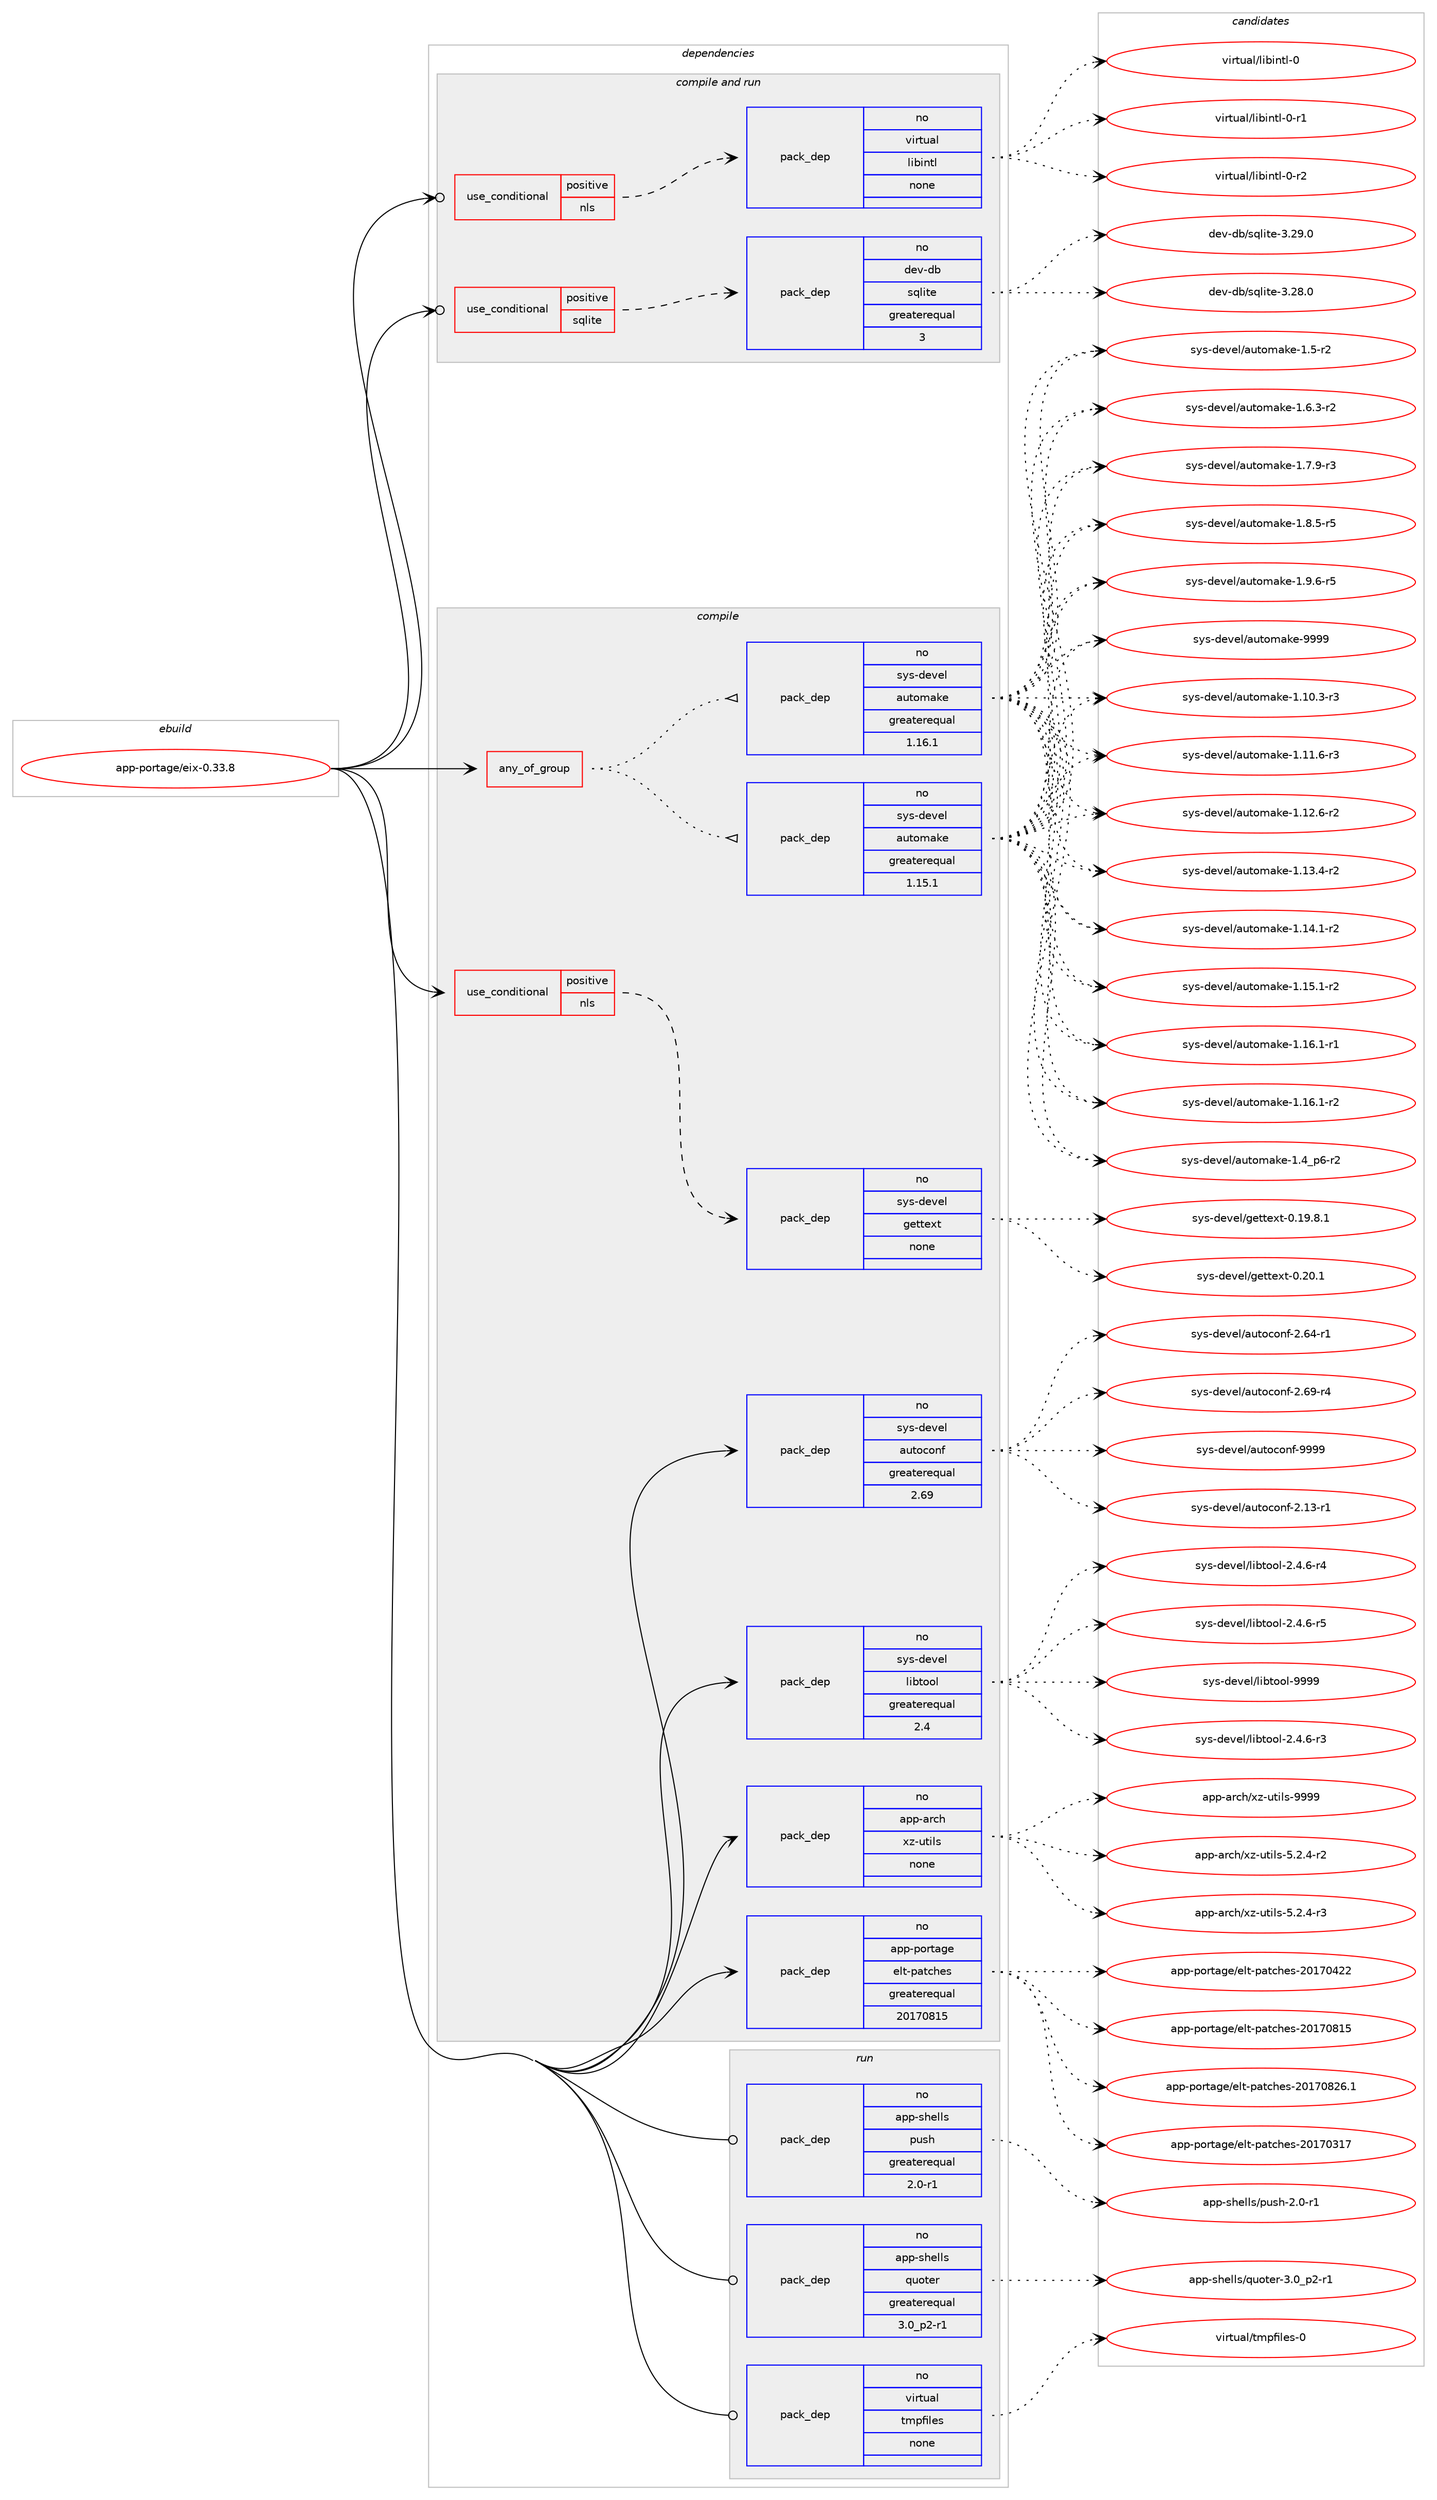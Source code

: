 digraph prolog {

# *************
# Graph options
# *************

newrank=true;
concentrate=true;
compound=true;
graph [rankdir=LR,fontname=Helvetica,fontsize=10,ranksep=1.5];#, ranksep=2.5, nodesep=0.2];
edge  [arrowhead=vee];
node  [fontname=Helvetica,fontsize=10];

# **********
# The ebuild
# **********

subgraph cluster_leftcol {
color=gray;
rank=same;
label=<<i>ebuild</i>>;
id [label="app-portage/eix-0.33.8", color=red, width=4, href="../app-portage/eix-0.33.8.svg"];
}

# ****************
# The dependencies
# ****************

subgraph cluster_midcol {
color=gray;
label=<<i>dependencies</i>>;
subgraph cluster_compile {
fillcolor="#eeeeee";
style=filled;
label=<<i>compile</i>>;
subgraph any8814 {
dependency504916 [label=<<TABLE BORDER="0" CELLBORDER="1" CELLSPACING="0" CELLPADDING="4"><TR><TD CELLPADDING="10">any_of_group</TD></TR></TABLE>>, shape=none, color=red];subgraph pack375425 {
dependency504917 [label=<<TABLE BORDER="0" CELLBORDER="1" CELLSPACING="0" CELLPADDING="4" WIDTH="220"><TR><TD ROWSPAN="6" CELLPADDING="30">pack_dep</TD></TR><TR><TD WIDTH="110">no</TD></TR><TR><TD>sys-devel</TD></TR><TR><TD>automake</TD></TR><TR><TD>greaterequal</TD></TR><TR><TD>1.16.1</TD></TR></TABLE>>, shape=none, color=blue];
}
dependency504916:e -> dependency504917:w [weight=20,style="dotted",arrowhead="oinv"];
subgraph pack375426 {
dependency504918 [label=<<TABLE BORDER="0" CELLBORDER="1" CELLSPACING="0" CELLPADDING="4" WIDTH="220"><TR><TD ROWSPAN="6" CELLPADDING="30">pack_dep</TD></TR><TR><TD WIDTH="110">no</TD></TR><TR><TD>sys-devel</TD></TR><TR><TD>automake</TD></TR><TR><TD>greaterequal</TD></TR><TR><TD>1.15.1</TD></TR></TABLE>>, shape=none, color=blue];
}
dependency504916:e -> dependency504918:w [weight=20,style="dotted",arrowhead="oinv"];
}
id:e -> dependency504916:w [weight=20,style="solid",arrowhead="vee"];
subgraph cond120361 {
dependency504919 [label=<<TABLE BORDER="0" CELLBORDER="1" CELLSPACING="0" CELLPADDING="4"><TR><TD ROWSPAN="3" CELLPADDING="10">use_conditional</TD></TR><TR><TD>positive</TD></TR><TR><TD>nls</TD></TR></TABLE>>, shape=none, color=red];
subgraph pack375427 {
dependency504920 [label=<<TABLE BORDER="0" CELLBORDER="1" CELLSPACING="0" CELLPADDING="4" WIDTH="220"><TR><TD ROWSPAN="6" CELLPADDING="30">pack_dep</TD></TR><TR><TD WIDTH="110">no</TD></TR><TR><TD>sys-devel</TD></TR><TR><TD>gettext</TD></TR><TR><TD>none</TD></TR><TR><TD></TD></TR></TABLE>>, shape=none, color=blue];
}
dependency504919:e -> dependency504920:w [weight=20,style="dashed",arrowhead="vee"];
}
id:e -> dependency504919:w [weight=20,style="solid",arrowhead="vee"];
subgraph pack375428 {
dependency504921 [label=<<TABLE BORDER="0" CELLBORDER="1" CELLSPACING="0" CELLPADDING="4" WIDTH="220"><TR><TD ROWSPAN="6" CELLPADDING="30">pack_dep</TD></TR><TR><TD WIDTH="110">no</TD></TR><TR><TD>app-arch</TD></TR><TR><TD>xz-utils</TD></TR><TR><TD>none</TD></TR><TR><TD></TD></TR></TABLE>>, shape=none, color=blue];
}
id:e -> dependency504921:w [weight=20,style="solid",arrowhead="vee"];
subgraph pack375429 {
dependency504922 [label=<<TABLE BORDER="0" CELLBORDER="1" CELLSPACING="0" CELLPADDING="4" WIDTH="220"><TR><TD ROWSPAN="6" CELLPADDING="30">pack_dep</TD></TR><TR><TD WIDTH="110">no</TD></TR><TR><TD>app-portage</TD></TR><TR><TD>elt-patches</TD></TR><TR><TD>greaterequal</TD></TR><TR><TD>20170815</TD></TR></TABLE>>, shape=none, color=blue];
}
id:e -> dependency504922:w [weight=20,style="solid",arrowhead="vee"];
subgraph pack375430 {
dependency504923 [label=<<TABLE BORDER="0" CELLBORDER="1" CELLSPACING="0" CELLPADDING="4" WIDTH="220"><TR><TD ROWSPAN="6" CELLPADDING="30">pack_dep</TD></TR><TR><TD WIDTH="110">no</TD></TR><TR><TD>sys-devel</TD></TR><TR><TD>autoconf</TD></TR><TR><TD>greaterequal</TD></TR><TR><TD>2.69</TD></TR></TABLE>>, shape=none, color=blue];
}
id:e -> dependency504923:w [weight=20,style="solid",arrowhead="vee"];
subgraph pack375431 {
dependency504924 [label=<<TABLE BORDER="0" CELLBORDER="1" CELLSPACING="0" CELLPADDING="4" WIDTH="220"><TR><TD ROWSPAN="6" CELLPADDING="30">pack_dep</TD></TR><TR><TD WIDTH="110">no</TD></TR><TR><TD>sys-devel</TD></TR><TR><TD>libtool</TD></TR><TR><TD>greaterequal</TD></TR><TR><TD>2.4</TD></TR></TABLE>>, shape=none, color=blue];
}
id:e -> dependency504924:w [weight=20,style="solid",arrowhead="vee"];
}
subgraph cluster_compileandrun {
fillcolor="#eeeeee";
style=filled;
label=<<i>compile and run</i>>;
subgraph cond120362 {
dependency504925 [label=<<TABLE BORDER="0" CELLBORDER="1" CELLSPACING="0" CELLPADDING="4"><TR><TD ROWSPAN="3" CELLPADDING="10">use_conditional</TD></TR><TR><TD>positive</TD></TR><TR><TD>nls</TD></TR></TABLE>>, shape=none, color=red];
subgraph pack375432 {
dependency504926 [label=<<TABLE BORDER="0" CELLBORDER="1" CELLSPACING="0" CELLPADDING="4" WIDTH="220"><TR><TD ROWSPAN="6" CELLPADDING="30">pack_dep</TD></TR><TR><TD WIDTH="110">no</TD></TR><TR><TD>virtual</TD></TR><TR><TD>libintl</TD></TR><TR><TD>none</TD></TR><TR><TD></TD></TR></TABLE>>, shape=none, color=blue];
}
dependency504925:e -> dependency504926:w [weight=20,style="dashed",arrowhead="vee"];
}
id:e -> dependency504925:w [weight=20,style="solid",arrowhead="odotvee"];
subgraph cond120363 {
dependency504927 [label=<<TABLE BORDER="0" CELLBORDER="1" CELLSPACING="0" CELLPADDING="4"><TR><TD ROWSPAN="3" CELLPADDING="10">use_conditional</TD></TR><TR><TD>positive</TD></TR><TR><TD>sqlite</TD></TR></TABLE>>, shape=none, color=red];
subgraph pack375433 {
dependency504928 [label=<<TABLE BORDER="0" CELLBORDER="1" CELLSPACING="0" CELLPADDING="4" WIDTH="220"><TR><TD ROWSPAN="6" CELLPADDING="30">pack_dep</TD></TR><TR><TD WIDTH="110">no</TD></TR><TR><TD>dev-db</TD></TR><TR><TD>sqlite</TD></TR><TR><TD>greaterequal</TD></TR><TR><TD>3</TD></TR></TABLE>>, shape=none, color=blue];
}
dependency504927:e -> dependency504928:w [weight=20,style="dashed",arrowhead="vee"];
}
id:e -> dependency504927:w [weight=20,style="solid",arrowhead="odotvee"];
}
subgraph cluster_run {
fillcolor="#eeeeee";
style=filled;
label=<<i>run</i>>;
subgraph pack375434 {
dependency504929 [label=<<TABLE BORDER="0" CELLBORDER="1" CELLSPACING="0" CELLPADDING="4" WIDTH="220"><TR><TD ROWSPAN="6" CELLPADDING="30">pack_dep</TD></TR><TR><TD WIDTH="110">no</TD></TR><TR><TD>app-shells</TD></TR><TR><TD>push</TD></TR><TR><TD>greaterequal</TD></TR><TR><TD>2.0-r1</TD></TR></TABLE>>, shape=none, color=blue];
}
id:e -> dependency504929:w [weight=20,style="solid",arrowhead="odot"];
subgraph pack375435 {
dependency504930 [label=<<TABLE BORDER="0" CELLBORDER="1" CELLSPACING="0" CELLPADDING="4" WIDTH="220"><TR><TD ROWSPAN="6" CELLPADDING="30">pack_dep</TD></TR><TR><TD WIDTH="110">no</TD></TR><TR><TD>app-shells</TD></TR><TR><TD>quoter</TD></TR><TR><TD>greaterequal</TD></TR><TR><TD>3.0_p2-r1</TD></TR></TABLE>>, shape=none, color=blue];
}
id:e -> dependency504930:w [weight=20,style="solid",arrowhead="odot"];
subgraph pack375436 {
dependency504931 [label=<<TABLE BORDER="0" CELLBORDER="1" CELLSPACING="0" CELLPADDING="4" WIDTH="220"><TR><TD ROWSPAN="6" CELLPADDING="30">pack_dep</TD></TR><TR><TD WIDTH="110">no</TD></TR><TR><TD>virtual</TD></TR><TR><TD>tmpfiles</TD></TR><TR><TD>none</TD></TR><TR><TD></TD></TR></TABLE>>, shape=none, color=blue];
}
id:e -> dependency504931:w [weight=20,style="solid",arrowhead="odot"];
}
}

# **************
# The candidates
# **************

subgraph cluster_choices {
rank=same;
color=gray;
label=<<i>candidates</i>>;

subgraph choice375425 {
color=black;
nodesep=1;
choice11512111545100101118101108479711711611110997107101454946494846514511451 [label="sys-devel/automake-1.10.3-r3", color=red, width=4,href="../sys-devel/automake-1.10.3-r3.svg"];
choice11512111545100101118101108479711711611110997107101454946494946544511451 [label="sys-devel/automake-1.11.6-r3", color=red, width=4,href="../sys-devel/automake-1.11.6-r3.svg"];
choice11512111545100101118101108479711711611110997107101454946495046544511450 [label="sys-devel/automake-1.12.6-r2", color=red, width=4,href="../sys-devel/automake-1.12.6-r2.svg"];
choice11512111545100101118101108479711711611110997107101454946495146524511450 [label="sys-devel/automake-1.13.4-r2", color=red, width=4,href="../sys-devel/automake-1.13.4-r2.svg"];
choice11512111545100101118101108479711711611110997107101454946495246494511450 [label="sys-devel/automake-1.14.1-r2", color=red, width=4,href="../sys-devel/automake-1.14.1-r2.svg"];
choice11512111545100101118101108479711711611110997107101454946495346494511450 [label="sys-devel/automake-1.15.1-r2", color=red, width=4,href="../sys-devel/automake-1.15.1-r2.svg"];
choice11512111545100101118101108479711711611110997107101454946495446494511449 [label="sys-devel/automake-1.16.1-r1", color=red, width=4,href="../sys-devel/automake-1.16.1-r1.svg"];
choice11512111545100101118101108479711711611110997107101454946495446494511450 [label="sys-devel/automake-1.16.1-r2", color=red, width=4,href="../sys-devel/automake-1.16.1-r2.svg"];
choice115121115451001011181011084797117116111109971071014549465295112544511450 [label="sys-devel/automake-1.4_p6-r2", color=red, width=4,href="../sys-devel/automake-1.4_p6-r2.svg"];
choice11512111545100101118101108479711711611110997107101454946534511450 [label="sys-devel/automake-1.5-r2", color=red, width=4,href="../sys-devel/automake-1.5-r2.svg"];
choice115121115451001011181011084797117116111109971071014549465446514511450 [label="sys-devel/automake-1.6.3-r2", color=red, width=4,href="../sys-devel/automake-1.6.3-r2.svg"];
choice115121115451001011181011084797117116111109971071014549465546574511451 [label="sys-devel/automake-1.7.9-r3", color=red, width=4,href="../sys-devel/automake-1.7.9-r3.svg"];
choice115121115451001011181011084797117116111109971071014549465646534511453 [label="sys-devel/automake-1.8.5-r5", color=red, width=4,href="../sys-devel/automake-1.8.5-r5.svg"];
choice115121115451001011181011084797117116111109971071014549465746544511453 [label="sys-devel/automake-1.9.6-r5", color=red, width=4,href="../sys-devel/automake-1.9.6-r5.svg"];
choice115121115451001011181011084797117116111109971071014557575757 [label="sys-devel/automake-9999", color=red, width=4,href="../sys-devel/automake-9999.svg"];
dependency504917:e -> choice11512111545100101118101108479711711611110997107101454946494846514511451:w [style=dotted,weight="100"];
dependency504917:e -> choice11512111545100101118101108479711711611110997107101454946494946544511451:w [style=dotted,weight="100"];
dependency504917:e -> choice11512111545100101118101108479711711611110997107101454946495046544511450:w [style=dotted,weight="100"];
dependency504917:e -> choice11512111545100101118101108479711711611110997107101454946495146524511450:w [style=dotted,weight="100"];
dependency504917:e -> choice11512111545100101118101108479711711611110997107101454946495246494511450:w [style=dotted,weight="100"];
dependency504917:e -> choice11512111545100101118101108479711711611110997107101454946495346494511450:w [style=dotted,weight="100"];
dependency504917:e -> choice11512111545100101118101108479711711611110997107101454946495446494511449:w [style=dotted,weight="100"];
dependency504917:e -> choice11512111545100101118101108479711711611110997107101454946495446494511450:w [style=dotted,weight="100"];
dependency504917:e -> choice115121115451001011181011084797117116111109971071014549465295112544511450:w [style=dotted,weight="100"];
dependency504917:e -> choice11512111545100101118101108479711711611110997107101454946534511450:w [style=dotted,weight="100"];
dependency504917:e -> choice115121115451001011181011084797117116111109971071014549465446514511450:w [style=dotted,weight="100"];
dependency504917:e -> choice115121115451001011181011084797117116111109971071014549465546574511451:w [style=dotted,weight="100"];
dependency504917:e -> choice115121115451001011181011084797117116111109971071014549465646534511453:w [style=dotted,weight="100"];
dependency504917:e -> choice115121115451001011181011084797117116111109971071014549465746544511453:w [style=dotted,weight="100"];
dependency504917:e -> choice115121115451001011181011084797117116111109971071014557575757:w [style=dotted,weight="100"];
}
subgraph choice375426 {
color=black;
nodesep=1;
choice11512111545100101118101108479711711611110997107101454946494846514511451 [label="sys-devel/automake-1.10.3-r3", color=red, width=4,href="../sys-devel/automake-1.10.3-r3.svg"];
choice11512111545100101118101108479711711611110997107101454946494946544511451 [label="sys-devel/automake-1.11.6-r3", color=red, width=4,href="../sys-devel/automake-1.11.6-r3.svg"];
choice11512111545100101118101108479711711611110997107101454946495046544511450 [label="sys-devel/automake-1.12.6-r2", color=red, width=4,href="../sys-devel/automake-1.12.6-r2.svg"];
choice11512111545100101118101108479711711611110997107101454946495146524511450 [label="sys-devel/automake-1.13.4-r2", color=red, width=4,href="../sys-devel/automake-1.13.4-r2.svg"];
choice11512111545100101118101108479711711611110997107101454946495246494511450 [label="sys-devel/automake-1.14.1-r2", color=red, width=4,href="../sys-devel/automake-1.14.1-r2.svg"];
choice11512111545100101118101108479711711611110997107101454946495346494511450 [label="sys-devel/automake-1.15.1-r2", color=red, width=4,href="../sys-devel/automake-1.15.1-r2.svg"];
choice11512111545100101118101108479711711611110997107101454946495446494511449 [label="sys-devel/automake-1.16.1-r1", color=red, width=4,href="../sys-devel/automake-1.16.1-r1.svg"];
choice11512111545100101118101108479711711611110997107101454946495446494511450 [label="sys-devel/automake-1.16.1-r2", color=red, width=4,href="../sys-devel/automake-1.16.1-r2.svg"];
choice115121115451001011181011084797117116111109971071014549465295112544511450 [label="sys-devel/automake-1.4_p6-r2", color=red, width=4,href="../sys-devel/automake-1.4_p6-r2.svg"];
choice11512111545100101118101108479711711611110997107101454946534511450 [label="sys-devel/automake-1.5-r2", color=red, width=4,href="../sys-devel/automake-1.5-r2.svg"];
choice115121115451001011181011084797117116111109971071014549465446514511450 [label="sys-devel/automake-1.6.3-r2", color=red, width=4,href="../sys-devel/automake-1.6.3-r2.svg"];
choice115121115451001011181011084797117116111109971071014549465546574511451 [label="sys-devel/automake-1.7.9-r3", color=red, width=4,href="../sys-devel/automake-1.7.9-r3.svg"];
choice115121115451001011181011084797117116111109971071014549465646534511453 [label="sys-devel/automake-1.8.5-r5", color=red, width=4,href="../sys-devel/automake-1.8.5-r5.svg"];
choice115121115451001011181011084797117116111109971071014549465746544511453 [label="sys-devel/automake-1.9.6-r5", color=red, width=4,href="../sys-devel/automake-1.9.6-r5.svg"];
choice115121115451001011181011084797117116111109971071014557575757 [label="sys-devel/automake-9999", color=red, width=4,href="../sys-devel/automake-9999.svg"];
dependency504918:e -> choice11512111545100101118101108479711711611110997107101454946494846514511451:w [style=dotted,weight="100"];
dependency504918:e -> choice11512111545100101118101108479711711611110997107101454946494946544511451:w [style=dotted,weight="100"];
dependency504918:e -> choice11512111545100101118101108479711711611110997107101454946495046544511450:w [style=dotted,weight="100"];
dependency504918:e -> choice11512111545100101118101108479711711611110997107101454946495146524511450:w [style=dotted,weight="100"];
dependency504918:e -> choice11512111545100101118101108479711711611110997107101454946495246494511450:w [style=dotted,weight="100"];
dependency504918:e -> choice11512111545100101118101108479711711611110997107101454946495346494511450:w [style=dotted,weight="100"];
dependency504918:e -> choice11512111545100101118101108479711711611110997107101454946495446494511449:w [style=dotted,weight="100"];
dependency504918:e -> choice11512111545100101118101108479711711611110997107101454946495446494511450:w [style=dotted,weight="100"];
dependency504918:e -> choice115121115451001011181011084797117116111109971071014549465295112544511450:w [style=dotted,weight="100"];
dependency504918:e -> choice11512111545100101118101108479711711611110997107101454946534511450:w [style=dotted,weight="100"];
dependency504918:e -> choice115121115451001011181011084797117116111109971071014549465446514511450:w [style=dotted,weight="100"];
dependency504918:e -> choice115121115451001011181011084797117116111109971071014549465546574511451:w [style=dotted,weight="100"];
dependency504918:e -> choice115121115451001011181011084797117116111109971071014549465646534511453:w [style=dotted,weight="100"];
dependency504918:e -> choice115121115451001011181011084797117116111109971071014549465746544511453:w [style=dotted,weight="100"];
dependency504918:e -> choice115121115451001011181011084797117116111109971071014557575757:w [style=dotted,weight="100"];
}
subgraph choice375427 {
color=black;
nodesep=1;
choice1151211154510010111810110847103101116116101120116454846495746564649 [label="sys-devel/gettext-0.19.8.1", color=red, width=4,href="../sys-devel/gettext-0.19.8.1.svg"];
choice115121115451001011181011084710310111611610112011645484650484649 [label="sys-devel/gettext-0.20.1", color=red, width=4,href="../sys-devel/gettext-0.20.1.svg"];
dependency504920:e -> choice1151211154510010111810110847103101116116101120116454846495746564649:w [style=dotted,weight="100"];
dependency504920:e -> choice115121115451001011181011084710310111611610112011645484650484649:w [style=dotted,weight="100"];
}
subgraph choice375428 {
color=black;
nodesep=1;
choice9711211245971149910447120122451171161051081154553465046524511450 [label="app-arch/xz-utils-5.2.4-r2", color=red, width=4,href="../app-arch/xz-utils-5.2.4-r2.svg"];
choice9711211245971149910447120122451171161051081154553465046524511451 [label="app-arch/xz-utils-5.2.4-r3", color=red, width=4,href="../app-arch/xz-utils-5.2.4-r3.svg"];
choice9711211245971149910447120122451171161051081154557575757 [label="app-arch/xz-utils-9999", color=red, width=4,href="../app-arch/xz-utils-9999.svg"];
dependency504921:e -> choice9711211245971149910447120122451171161051081154553465046524511450:w [style=dotted,weight="100"];
dependency504921:e -> choice9711211245971149910447120122451171161051081154553465046524511451:w [style=dotted,weight="100"];
dependency504921:e -> choice9711211245971149910447120122451171161051081154557575757:w [style=dotted,weight="100"];
}
subgraph choice375429 {
color=black;
nodesep=1;
choice97112112451121111141169710310147101108116451129711699104101115455048495548514955 [label="app-portage/elt-patches-20170317", color=red, width=4,href="../app-portage/elt-patches-20170317.svg"];
choice97112112451121111141169710310147101108116451129711699104101115455048495548525050 [label="app-portage/elt-patches-20170422", color=red, width=4,href="../app-portage/elt-patches-20170422.svg"];
choice97112112451121111141169710310147101108116451129711699104101115455048495548564953 [label="app-portage/elt-patches-20170815", color=red, width=4,href="../app-portage/elt-patches-20170815.svg"];
choice971121124511211111411697103101471011081164511297116991041011154550484955485650544649 [label="app-portage/elt-patches-20170826.1", color=red, width=4,href="../app-portage/elt-patches-20170826.1.svg"];
dependency504922:e -> choice97112112451121111141169710310147101108116451129711699104101115455048495548514955:w [style=dotted,weight="100"];
dependency504922:e -> choice97112112451121111141169710310147101108116451129711699104101115455048495548525050:w [style=dotted,weight="100"];
dependency504922:e -> choice97112112451121111141169710310147101108116451129711699104101115455048495548564953:w [style=dotted,weight="100"];
dependency504922:e -> choice971121124511211111411697103101471011081164511297116991041011154550484955485650544649:w [style=dotted,weight="100"];
}
subgraph choice375430 {
color=black;
nodesep=1;
choice1151211154510010111810110847971171161119911111010245504649514511449 [label="sys-devel/autoconf-2.13-r1", color=red, width=4,href="../sys-devel/autoconf-2.13-r1.svg"];
choice1151211154510010111810110847971171161119911111010245504654524511449 [label="sys-devel/autoconf-2.64-r1", color=red, width=4,href="../sys-devel/autoconf-2.64-r1.svg"];
choice1151211154510010111810110847971171161119911111010245504654574511452 [label="sys-devel/autoconf-2.69-r4", color=red, width=4,href="../sys-devel/autoconf-2.69-r4.svg"];
choice115121115451001011181011084797117116111991111101024557575757 [label="sys-devel/autoconf-9999", color=red, width=4,href="../sys-devel/autoconf-9999.svg"];
dependency504923:e -> choice1151211154510010111810110847971171161119911111010245504649514511449:w [style=dotted,weight="100"];
dependency504923:e -> choice1151211154510010111810110847971171161119911111010245504654524511449:w [style=dotted,weight="100"];
dependency504923:e -> choice1151211154510010111810110847971171161119911111010245504654574511452:w [style=dotted,weight="100"];
dependency504923:e -> choice115121115451001011181011084797117116111991111101024557575757:w [style=dotted,weight="100"];
}
subgraph choice375431 {
color=black;
nodesep=1;
choice1151211154510010111810110847108105981161111111084550465246544511451 [label="sys-devel/libtool-2.4.6-r3", color=red, width=4,href="../sys-devel/libtool-2.4.6-r3.svg"];
choice1151211154510010111810110847108105981161111111084550465246544511452 [label="sys-devel/libtool-2.4.6-r4", color=red, width=4,href="../sys-devel/libtool-2.4.6-r4.svg"];
choice1151211154510010111810110847108105981161111111084550465246544511453 [label="sys-devel/libtool-2.4.6-r5", color=red, width=4,href="../sys-devel/libtool-2.4.6-r5.svg"];
choice1151211154510010111810110847108105981161111111084557575757 [label="sys-devel/libtool-9999", color=red, width=4,href="../sys-devel/libtool-9999.svg"];
dependency504924:e -> choice1151211154510010111810110847108105981161111111084550465246544511451:w [style=dotted,weight="100"];
dependency504924:e -> choice1151211154510010111810110847108105981161111111084550465246544511452:w [style=dotted,weight="100"];
dependency504924:e -> choice1151211154510010111810110847108105981161111111084550465246544511453:w [style=dotted,weight="100"];
dependency504924:e -> choice1151211154510010111810110847108105981161111111084557575757:w [style=dotted,weight="100"];
}
subgraph choice375432 {
color=black;
nodesep=1;
choice1181051141161179710847108105981051101161084548 [label="virtual/libintl-0", color=red, width=4,href="../virtual/libintl-0.svg"];
choice11810511411611797108471081059810511011610845484511449 [label="virtual/libintl-0-r1", color=red, width=4,href="../virtual/libintl-0-r1.svg"];
choice11810511411611797108471081059810511011610845484511450 [label="virtual/libintl-0-r2", color=red, width=4,href="../virtual/libintl-0-r2.svg"];
dependency504926:e -> choice1181051141161179710847108105981051101161084548:w [style=dotted,weight="100"];
dependency504926:e -> choice11810511411611797108471081059810511011610845484511449:w [style=dotted,weight="100"];
dependency504926:e -> choice11810511411611797108471081059810511011610845484511450:w [style=dotted,weight="100"];
}
subgraph choice375433 {
color=black;
nodesep=1;
choice10010111845100984711511310810511610145514650564648 [label="dev-db/sqlite-3.28.0", color=red, width=4,href="../dev-db/sqlite-3.28.0.svg"];
choice10010111845100984711511310810511610145514650574648 [label="dev-db/sqlite-3.29.0", color=red, width=4,href="../dev-db/sqlite-3.29.0.svg"];
dependency504928:e -> choice10010111845100984711511310810511610145514650564648:w [style=dotted,weight="100"];
dependency504928:e -> choice10010111845100984711511310810511610145514650574648:w [style=dotted,weight="100"];
}
subgraph choice375434 {
color=black;
nodesep=1;
choice971121124511510410110810811547112117115104455046484511449 [label="app-shells/push-2.0-r1", color=red, width=4,href="../app-shells/push-2.0-r1.svg"];
dependency504929:e -> choice971121124511510410110810811547112117115104455046484511449:w [style=dotted,weight="100"];
}
subgraph choice375435 {
color=black;
nodesep=1;
choice9711211245115104101108108115471131171111161011144551464895112504511449 [label="app-shells/quoter-3.0_p2-r1", color=red, width=4,href="../app-shells/quoter-3.0_p2-r1.svg"];
dependency504930:e -> choice9711211245115104101108108115471131171111161011144551464895112504511449:w [style=dotted,weight="100"];
}
subgraph choice375436 {
color=black;
nodesep=1;
choice11810511411611797108471161091121021051081011154548 [label="virtual/tmpfiles-0", color=red, width=4,href="../virtual/tmpfiles-0.svg"];
dependency504931:e -> choice11810511411611797108471161091121021051081011154548:w [style=dotted,weight="100"];
}
}

}
